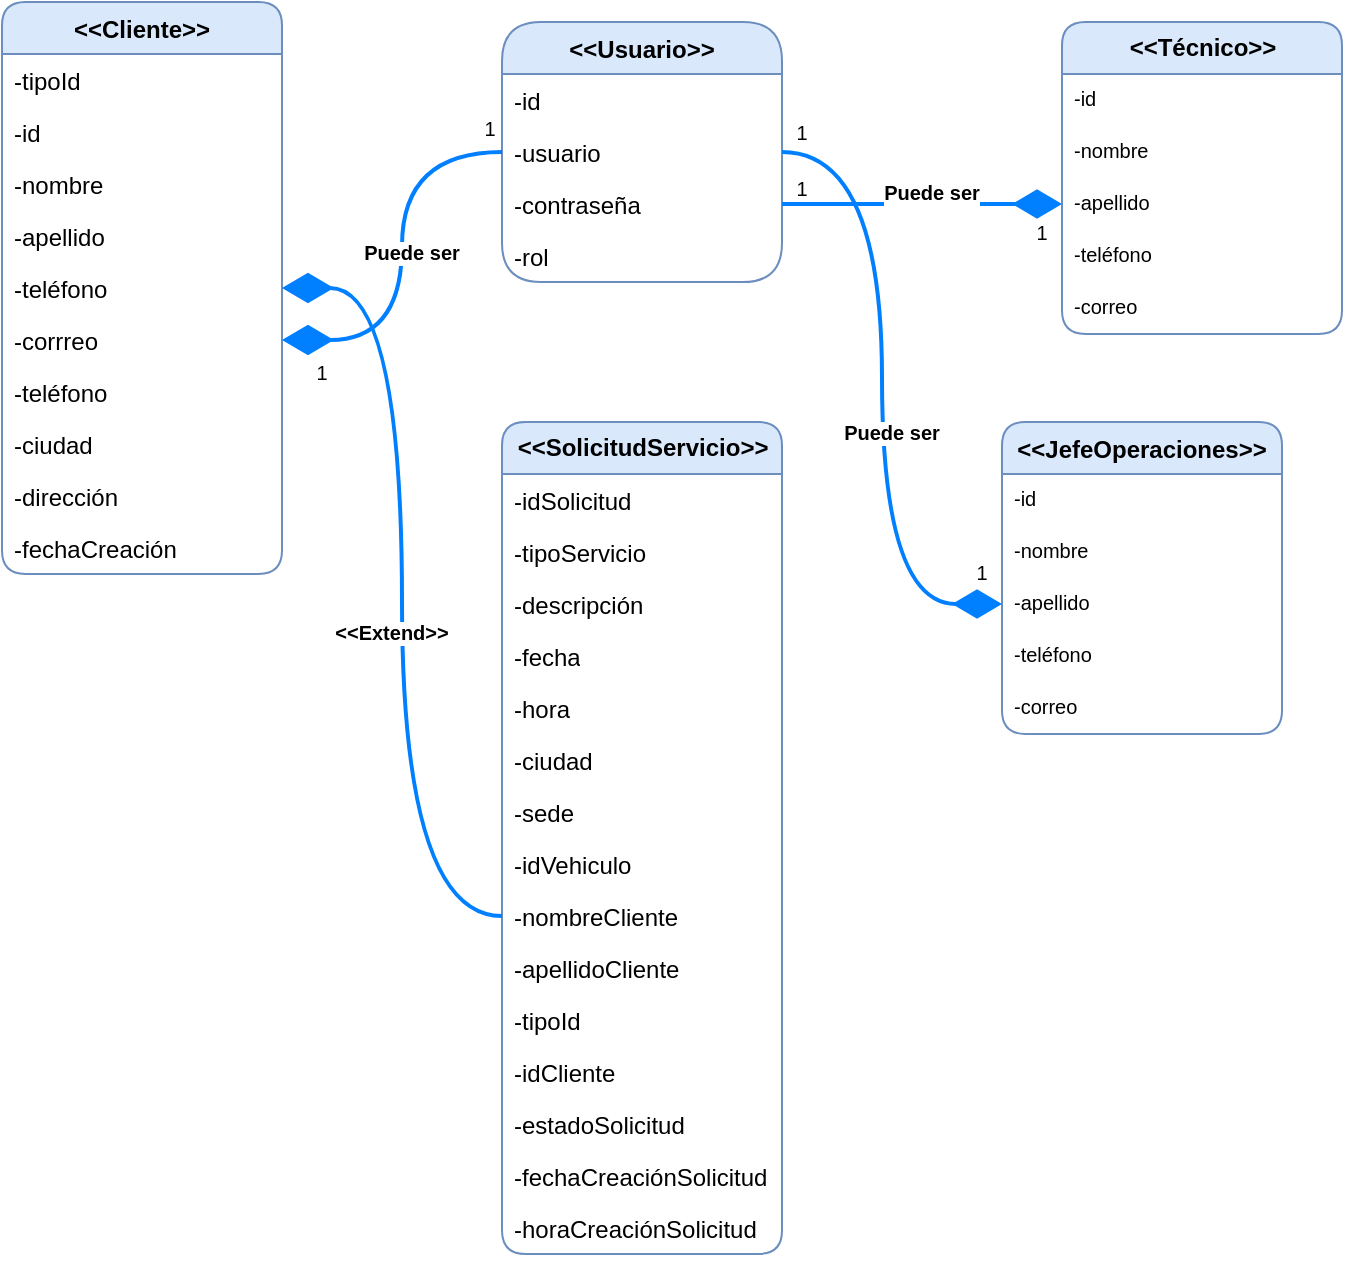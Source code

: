 <mxfile version="20.2.7" type="github"><diagram id="WxZgPyMLXEtj6TzBHhpI" name="Página-1"><mxGraphModel dx="868" dy="396" grid="1" gridSize="10" guides="0" tooltips="1" connect="1" arrows="1" fold="1" page="1" pageScale="1" pageWidth="827" pageHeight="1169" background="none" math="0" shadow="0"><root><mxCell id="0"/><mxCell id="1" parent="0"/><mxCell id="JuVtvxZwjuhmVleojVNO-1" value="&lt;&lt;Cliente&gt;&gt;" style="swimlane;fontStyle=1;childLayout=stackLayout;horizontal=1;startSize=26;fillColor=#dae8fc;horizontalStack=0;resizeParent=1;resizeParentMax=0;resizeLast=0;collapsible=1;marginBottom=0;strokeColor=#6c8ebf;rounded=1;" vertex="1" parent="1"><mxGeometry x="60" y="20" width="140" height="286" as="geometry"><mxRectangle x="290" y="150" width="100" height="30" as="alternateBounds"/></mxGeometry></mxCell><mxCell id="JuVtvxZwjuhmVleojVNO-2" value="-tipoId" style="text;strokeColor=none;fillColor=none;align=left;verticalAlign=top;spacingLeft=4;spacingRight=4;overflow=hidden;rotatable=0;points=[[0,0.5],[1,0.5]];portConstraint=eastwest;rounded=1;" vertex="1" parent="JuVtvxZwjuhmVleojVNO-1"><mxGeometry y="26" width="140" height="26" as="geometry"/></mxCell><mxCell id="JuVtvxZwjuhmVleojVNO-3" value="-id" style="text;strokeColor=none;fillColor=none;align=left;verticalAlign=top;spacingLeft=4;spacingRight=4;overflow=hidden;rotatable=0;points=[[0,0.5],[1,0.5]];portConstraint=eastwest;rounded=1;" vertex="1" parent="JuVtvxZwjuhmVleojVNO-1"><mxGeometry y="52" width="140" height="26" as="geometry"/></mxCell><mxCell id="JuVtvxZwjuhmVleojVNO-4" value="-nombre" style="text;strokeColor=none;fillColor=none;align=left;verticalAlign=top;spacingLeft=4;spacingRight=4;overflow=hidden;rotatable=0;points=[[0,0.5],[1,0.5]];portConstraint=eastwest;rounded=1;" vertex="1" parent="JuVtvxZwjuhmVleojVNO-1"><mxGeometry y="78" width="140" height="26" as="geometry"/></mxCell><mxCell id="JuVtvxZwjuhmVleojVNO-7" value="-apellido" style="text;strokeColor=none;fillColor=none;align=left;verticalAlign=top;spacingLeft=4;spacingRight=4;overflow=hidden;rotatable=0;points=[[0,0.5],[1,0.5]];portConstraint=eastwest;rounded=1;" vertex="1" parent="JuVtvxZwjuhmVleojVNO-1"><mxGeometry y="104" width="140" height="26" as="geometry"/></mxCell><mxCell id="JuVtvxZwjuhmVleojVNO-8" value="-teléfono" style="text;strokeColor=none;fillColor=none;align=left;verticalAlign=top;spacingLeft=4;spacingRight=4;overflow=hidden;rotatable=0;points=[[0,0.5],[1,0.5]];portConstraint=eastwest;rounded=1;" vertex="1" parent="JuVtvxZwjuhmVleojVNO-1"><mxGeometry y="130" width="140" height="26" as="geometry"/></mxCell><mxCell id="JuVtvxZwjuhmVleojVNO-11" value="-corrreo" style="text;strokeColor=none;fillColor=none;align=left;verticalAlign=top;spacingLeft=4;spacingRight=4;overflow=hidden;rotatable=0;points=[[0,0.5],[1,0.5]];portConstraint=eastwest;rounded=1;" vertex="1" parent="JuVtvxZwjuhmVleojVNO-1"><mxGeometry y="156" width="140" height="26" as="geometry"/></mxCell><mxCell id="JuVtvxZwjuhmVleojVNO-13" value="-teléfono" style="text;strokeColor=none;fillColor=none;align=left;verticalAlign=top;spacingLeft=4;spacingRight=4;overflow=hidden;rotatable=0;points=[[0,0.5],[1,0.5]];portConstraint=eastwest;rounded=1;" vertex="1" parent="JuVtvxZwjuhmVleojVNO-1"><mxGeometry y="182" width="140" height="26" as="geometry"/></mxCell><mxCell id="JuVtvxZwjuhmVleojVNO-12" value="-ciudad" style="text;strokeColor=none;fillColor=none;align=left;verticalAlign=top;spacingLeft=4;spacingRight=4;overflow=hidden;rotatable=0;points=[[0,0.5],[1,0.5]];portConstraint=eastwest;rounded=1;" vertex="1" parent="JuVtvxZwjuhmVleojVNO-1"><mxGeometry y="208" width="140" height="26" as="geometry"/></mxCell><mxCell id="JuVtvxZwjuhmVleojVNO-15" value="-dirección" style="text;strokeColor=none;fillColor=none;align=left;verticalAlign=top;spacingLeft=4;spacingRight=4;overflow=hidden;rotatable=0;points=[[0,0.5],[1,0.5]];portConstraint=eastwest;rounded=1;" vertex="1" parent="JuVtvxZwjuhmVleojVNO-1"><mxGeometry y="234" width="140" height="26" as="geometry"/></mxCell><mxCell id="JuVtvxZwjuhmVleojVNO-14" value="-fechaCreación" style="text;strokeColor=none;fillColor=none;align=left;verticalAlign=top;spacingLeft=4;spacingRight=4;overflow=hidden;rotatable=0;points=[[0,0.5],[1,0.5]];portConstraint=eastwest;rounded=1;" vertex="1" parent="JuVtvxZwjuhmVleojVNO-1"><mxGeometry y="260" width="140" height="26" as="geometry"/></mxCell><mxCell id="JuVtvxZwjuhmVleojVNO-16" value="&lt;&lt;Usuario&gt;&gt;" style="swimlane;fontStyle=1;childLayout=stackLayout;horizontal=1;startSize=26;fillColor=#dae8fc;horizontalStack=0;resizeParent=1;resizeParentMax=0;resizeLast=0;collapsible=1;marginBottom=0;strokeColor=#6c8ebf;rounded=1;arcSize=25;" vertex="1" parent="1"><mxGeometry x="310" y="30" width="140" height="130" as="geometry"/></mxCell><mxCell id="JuVtvxZwjuhmVleojVNO-17" value="-id" style="text;strokeColor=none;fillColor=none;align=left;verticalAlign=top;spacingLeft=4;spacingRight=4;overflow=hidden;rotatable=0;points=[[0,0.5],[1,0.5]];portConstraint=eastwest;rounded=1;" vertex="1" parent="JuVtvxZwjuhmVleojVNO-16"><mxGeometry y="26" width="140" height="26" as="geometry"/></mxCell><mxCell id="JuVtvxZwjuhmVleojVNO-19" value="-usuario" style="text;strokeColor=none;fillColor=none;align=left;verticalAlign=top;spacingLeft=4;spacingRight=4;overflow=hidden;rotatable=0;points=[[0,0.5],[1,0.5]];portConstraint=eastwest;rounded=1;" vertex="1" parent="JuVtvxZwjuhmVleojVNO-16"><mxGeometry y="52" width="140" height="26" as="geometry"/></mxCell><mxCell id="JuVtvxZwjuhmVleojVNO-21" value="-contraseña" style="text;strokeColor=none;fillColor=none;align=left;verticalAlign=top;spacingLeft=4;spacingRight=4;overflow=hidden;rotatable=0;points=[[0,0.5],[1,0.5]];portConstraint=eastwest;rounded=1;" vertex="1" parent="JuVtvxZwjuhmVleojVNO-16"><mxGeometry y="78" width="140" height="26" as="geometry"/></mxCell><mxCell id="JuVtvxZwjuhmVleojVNO-31" value="-rol" style="text;strokeColor=none;fillColor=none;align=left;verticalAlign=top;spacingLeft=4;spacingRight=4;overflow=hidden;rotatable=0;points=[[0,0.5],[1,0.5]];portConstraint=eastwest;rounded=1;" vertex="1" parent="JuVtvxZwjuhmVleojVNO-16"><mxGeometry y="104" width="140" height="26" as="geometry"/></mxCell><mxCell id="JuVtvxZwjuhmVleojVNO-26" style="edgeStyle=orthogonalEdgeStyle;rounded=1;orthogonalLoop=1;jettySize=auto;html=1;entryX=1;entryY=0.5;entryDx=0;entryDy=0;startArrow=none;startFill=0;endArrow=diamondThin;endFill=1;endSize=20;strokeColor=#007FFF;strokeWidth=2;curved=1;exitX=0;exitY=0.5;exitDx=0;exitDy=0;" edge="1" parent="1" source="JuVtvxZwjuhmVleojVNO-19" target="JuVtvxZwjuhmVleojVNO-11"><mxGeometry relative="1" as="geometry"><mxPoint x="380" y="160" as="sourcePoint"/></mxGeometry></mxCell><mxCell id="JuVtvxZwjuhmVleojVNO-29" value="1" style="text;html=1;strokeColor=none;fillColor=none;align=center;verticalAlign=middle;whiteSpace=wrap;rounded=0;labelBackgroundColor=default;fontSize=10;" vertex="1" parent="1"><mxGeometry x="284" y="68" width="40" height="30" as="geometry"/></mxCell><mxCell id="JuVtvxZwjuhmVleojVNO-30" value="1" style="text;html=1;strokeColor=none;fillColor=none;align=center;verticalAlign=middle;whiteSpace=wrap;rounded=0;labelBackgroundColor=default;fontSize=10;" vertex="1" parent="1"><mxGeometry x="190" y="190" width="60" height="30" as="geometry"/></mxCell><mxCell id="JuVtvxZwjuhmVleojVNO-32" value="&lt;&lt;JefeOperaciones&gt;&gt;" style="swimlane;fontStyle=1;childLayout=stackLayout;horizontal=1;startSize=26;fillColor=#dae8fc;horizontalStack=0;resizeParent=1;resizeParentMax=0;resizeLast=0;collapsible=1;marginBottom=0;rounded=1;labelBackgroundColor=none;fontSize=12;strokeColor=#6c8ebf;" vertex="1" parent="1"><mxGeometry x="560" y="230" width="140" height="156" as="geometry"/></mxCell><mxCell id="JuVtvxZwjuhmVleojVNO-33" value="-id" style="text;strokeColor=none;fillColor=none;align=left;verticalAlign=top;spacingLeft=4;spacingRight=4;overflow=hidden;rotatable=0;points=[[0,0.5],[1,0.5]];portConstraint=eastwest;rounded=1;labelBackgroundColor=default;fontSize=10;" vertex="1" parent="JuVtvxZwjuhmVleojVNO-32"><mxGeometry y="26" width="140" height="26" as="geometry"/></mxCell><mxCell id="JuVtvxZwjuhmVleojVNO-34" value="-nombre" style="text;strokeColor=none;fillColor=none;align=left;verticalAlign=top;spacingLeft=4;spacingRight=4;overflow=hidden;rotatable=0;points=[[0,0.5],[1,0.5]];portConstraint=eastwest;rounded=1;labelBackgroundColor=default;fontSize=10;" vertex="1" parent="JuVtvxZwjuhmVleojVNO-32"><mxGeometry y="52" width="140" height="26" as="geometry"/></mxCell><mxCell id="JuVtvxZwjuhmVleojVNO-35" value="-apellido" style="text;strokeColor=none;fillColor=none;align=left;verticalAlign=top;spacingLeft=4;spacingRight=4;overflow=hidden;rotatable=0;points=[[0,0.5],[1,0.5]];portConstraint=eastwest;rounded=1;labelBackgroundColor=default;fontSize=10;" vertex="1" parent="JuVtvxZwjuhmVleojVNO-32"><mxGeometry y="78" width="140" height="26" as="geometry"/></mxCell><mxCell id="JuVtvxZwjuhmVleojVNO-50" value="-teléfono" style="text;strokeColor=none;fillColor=none;align=left;verticalAlign=top;spacingLeft=4;spacingRight=4;overflow=hidden;rotatable=0;points=[[0,0.5],[1,0.5]];portConstraint=eastwest;rounded=1;labelBackgroundColor=default;fontSize=10;" vertex="1" parent="JuVtvxZwjuhmVleojVNO-32"><mxGeometry y="104" width="140" height="26" as="geometry"/></mxCell><mxCell id="JuVtvxZwjuhmVleojVNO-51" value="-correo" style="text;strokeColor=none;fillColor=none;align=left;verticalAlign=top;spacingLeft=4;spacingRight=4;overflow=hidden;rotatable=0;points=[[0,0.5],[1,0.5]];portConstraint=eastwest;rounded=1;labelBackgroundColor=default;fontSize=10;" vertex="1" parent="JuVtvxZwjuhmVleojVNO-32"><mxGeometry y="130" width="140" height="26" as="geometry"/></mxCell><mxCell id="JuVtvxZwjuhmVleojVNO-28" value="Puede ser" style="rounded=1;fontSize=10;strokeColor=none;fillColor=none;fontStyle=1;labelBackgroundColor=default;html=1;whiteSpace=wrap;" vertex="1" parent="1"><mxGeometry x="230" y="130" width="70" height="30" as="geometry"/></mxCell><mxCell id="JuVtvxZwjuhmVleojVNO-54" style="edgeStyle=orthogonalEdgeStyle;curved=1;rounded=1;orthogonalLoop=1;jettySize=auto;html=1;exitX=1;exitY=0.5;exitDx=0;exitDy=0;fontSize=10;endArrow=diamondThin;endFill=1;endSize=19;strokeColor=#007FFF;strokeWidth=2;entryX=0;entryY=0.5;entryDx=0;entryDy=0;" edge="1" parent="1" source="JuVtvxZwjuhmVleojVNO-19" target="JuVtvxZwjuhmVleojVNO-35"><mxGeometry relative="1" as="geometry"><mxPoint x="530" y="230" as="targetPoint"/></mxGeometry></mxCell><mxCell id="JuVtvxZwjuhmVleojVNO-55" value="Puede ser" style="rounded=1;fontSize=10;strokeColor=none;fillColor=none;fontStyle=1;labelBackgroundColor=default;html=1;whiteSpace=wrap;" vertex="1" parent="1"><mxGeometry x="470" y="220" width="70" height="30" as="geometry"/></mxCell><mxCell id="JuVtvxZwjuhmVleojVNO-59" value="&lt;b&gt;&lt;font style=&quot;font-size: 12px;&quot;&gt;&amp;lt;&amp;lt;Técnico&amp;gt;&amp;gt;&lt;/font&gt;&lt;/b&gt;" style="swimlane;fontStyle=0;childLayout=stackLayout;horizontal=1;startSize=26;fillColor=#dae8fc;horizontalStack=0;resizeParent=1;resizeParentMax=0;resizeLast=0;collapsible=1;marginBottom=0;rounded=1;labelBackgroundColor=none;fontSize=10;strokeColor=#6c8ebf;html=1;" vertex="1" parent="1"><mxGeometry x="590" y="30" width="140" height="156" as="geometry"/></mxCell><mxCell id="JuVtvxZwjuhmVleojVNO-60" value="-id" style="text;strokeColor=none;fillColor=none;align=left;verticalAlign=top;spacingLeft=4;spacingRight=4;overflow=hidden;rotatable=0;points=[[0,0.5],[1,0.5]];portConstraint=eastwest;rounded=1;labelBackgroundColor=none;fontSize=10;html=1;" vertex="1" parent="JuVtvxZwjuhmVleojVNO-59"><mxGeometry y="26" width="140" height="26" as="geometry"/></mxCell><mxCell id="JuVtvxZwjuhmVleojVNO-61" value="-nombre" style="text;strokeColor=none;fillColor=none;align=left;verticalAlign=top;spacingLeft=4;spacingRight=4;overflow=hidden;rotatable=0;points=[[0,0.5],[1,0.5]];portConstraint=eastwest;rounded=1;labelBackgroundColor=none;fontSize=10;html=1;" vertex="1" parent="JuVtvxZwjuhmVleojVNO-59"><mxGeometry y="52" width="140" height="26" as="geometry"/></mxCell><mxCell id="JuVtvxZwjuhmVleojVNO-62" value="-apellido" style="text;strokeColor=none;fillColor=none;align=left;verticalAlign=top;spacingLeft=4;spacingRight=4;overflow=hidden;rotatable=0;points=[[0,0.5],[1,0.5]];portConstraint=eastwest;rounded=1;labelBackgroundColor=none;fontSize=10;html=1;" vertex="1" parent="JuVtvxZwjuhmVleojVNO-59"><mxGeometry y="78" width="140" height="26" as="geometry"/></mxCell><mxCell id="JuVtvxZwjuhmVleojVNO-63" value="-teléfono" style="text;strokeColor=none;fillColor=none;align=left;verticalAlign=top;spacingLeft=4;spacingRight=4;overflow=hidden;rotatable=0;points=[[0,0.5],[1,0.5]];portConstraint=eastwest;rounded=1;labelBackgroundColor=none;fontSize=10;html=1;" vertex="1" parent="JuVtvxZwjuhmVleojVNO-59"><mxGeometry y="104" width="140" height="26" as="geometry"/></mxCell><mxCell id="JuVtvxZwjuhmVleojVNO-64" value="-correo" style="text;strokeColor=none;fillColor=none;align=left;verticalAlign=top;spacingLeft=4;spacingRight=4;overflow=hidden;rotatable=0;points=[[0,0.5],[1,0.5]];portConstraint=eastwest;rounded=1;labelBackgroundColor=none;fontSize=10;html=1;" vertex="1" parent="JuVtvxZwjuhmVleojVNO-59"><mxGeometry y="130" width="140" height="26" as="geometry"/></mxCell><mxCell id="JuVtvxZwjuhmVleojVNO-65" style="edgeStyle=orthogonalEdgeStyle;curved=1;rounded=1;orthogonalLoop=1;jettySize=auto;html=1;exitX=1;exitY=0.5;exitDx=0;exitDy=0;entryX=0;entryY=0.5;entryDx=0;entryDy=0;fontSize=12;endArrow=diamondThin;endFill=1;endSize=19;strokeColor=#007FFF;strokeWidth=2;" edge="1" parent="1" source="JuVtvxZwjuhmVleojVNO-21" target="JuVtvxZwjuhmVleojVNO-62"><mxGeometry relative="1" as="geometry"/></mxCell><mxCell id="JuVtvxZwjuhmVleojVNO-70" value="Puede ser" style="rounded=1;fontSize=10;strokeColor=none;fillColor=none;fontStyle=1;labelBackgroundColor=default;html=1;whiteSpace=wrap;" vertex="1" parent="1"><mxGeometry x="490" y="100" width="70" height="30" as="geometry"/></mxCell><mxCell id="JuVtvxZwjuhmVleojVNO-73" value="&lt;b&gt;&amp;lt;&amp;lt;SolicitudServicio&amp;gt;&amp;gt;&lt;/b&gt;" style="swimlane;fontStyle=0;childLayout=stackLayout;horizontal=1;startSize=26;fillColor=#dae8fc;horizontalStack=0;resizeParent=1;resizeParentMax=0;resizeLast=0;collapsible=1;marginBottom=0;rounded=1;labelBackgroundColor=none;fontSize=12;strokeColor=#6c8ebf;html=1;" vertex="1" parent="1"><mxGeometry x="310" y="230" width="140" height="416" as="geometry"/></mxCell><mxCell id="JuVtvxZwjuhmVleojVNO-74" value="-idSolicitud" style="text;strokeColor=none;fillColor=none;align=left;verticalAlign=top;spacingLeft=4;spacingRight=4;overflow=hidden;rotatable=0;points=[[0,0.5],[1,0.5]];portConstraint=eastwest;rounded=1;labelBackgroundColor=none;fontSize=12;html=1;" vertex="1" parent="JuVtvxZwjuhmVleojVNO-73"><mxGeometry y="26" width="140" height="26" as="geometry"/></mxCell><mxCell id="JuVtvxZwjuhmVleojVNO-75" value="-tipoServicio" style="text;strokeColor=none;fillColor=none;align=left;verticalAlign=top;spacingLeft=4;spacingRight=4;overflow=hidden;rotatable=0;points=[[0,0.5],[1,0.5]];portConstraint=eastwest;rounded=1;labelBackgroundColor=none;fontSize=12;html=1;" vertex="1" parent="JuVtvxZwjuhmVleojVNO-73"><mxGeometry y="52" width="140" height="26" as="geometry"/></mxCell><mxCell id="JuVtvxZwjuhmVleojVNO-76" value="-descripción" style="text;strokeColor=none;fillColor=none;align=left;verticalAlign=top;spacingLeft=4;spacingRight=4;overflow=hidden;rotatable=0;points=[[0,0.5],[1,0.5]];portConstraint=eastwest;rounded=1;labelBackgroundColor=none;fontSize=12;html=1;" vertex="1" parent="JuVtvxZwjuhmVleojVNO-73"><mxGeometry y="78" width="140" height="26" as="geometry"/></mxCell><mxCell id="JuVtvxZwjuhmVleojVNO-101" value="-fecha" style="text;strokeColor=none;fillColor=none;align=left;verticalAlign=top;spacingLeft=4;spacingRight=4;overflow=hidden;rotatable=0;points=[[0,0.5],[1,0.5]];portConstraint=eastwest;rounded=1;labelBackgroundColor=none;fontSize=12;html=1;" vertex="1" parent="JuVtvxZwjuhmVleojVNO-73"><mxGeometry y="104" width="140" height="26" as="geometry"/></mxCell><mxCell id="JuVtvxZwjuhmVleojVNO-102" value="-hora" style="text;strokeColor=none;fillColor=none;align=left;verticalAlign=top;spacingLeft=4;spacingRight=4;overflow=hidden;rotatable=0;points=[[0,0.5],[1,0.5]];portConstraint=eastwest;rounded=1;labelBackgroundColor=none;fontSize=12;html=1;" vertex="1" parent="JuVtvxZwjuhmVleojVNO-73"><mxGeometry y="130" width="140" height="26" as="geometry"/></mxCell><mxCell id="JuVtvxZwjuhmVleojVNO-96" value="-ciudad" style="text;strokeColor=none;fillColor=none;align=left;verticalAlign=top;spacingLeft=4;spacingRight=4;overflow=hidden;rotatable=0;points=[[0,0.5],[1,0.5]];portConstraint=eastwest;rounded=1;labelBackgroundColor=none;fontSize=12;html=1;" vertex="1" parent="JuVtvxZwjuhmVleojVNO-73"><mxGeometry y="156" width="140" height="26" as="geometry"/></mxCell><mxCell id="JuVtvxZwjuhmVleojVNO-105" value="-sede" style="text;strokeColor=none;fillColor=none;align=left;verticalAlign=top;spacingLeft=4;spacingRight=4;overflow=hidden;rotatable=0;points=[[0,0.5],[1,0.5]];portConstraint=eastwest;rounded=1;labelBackgroundColor=none;fontSize=12;html=1;" vertex="1" parent="JuVtvxZwjuhmVleojVNO-73"><mxGeometry y="182" width="140" height="26" as="geometry"/></mxCell><mxCell id="JuVtvxZwjuhmVleojVNO-104" value="-idVehiculo" style="text;strokeColor=none;fillColor=none;align=left;verticalAlign=top;spacingLeft=4;spacingRight=4;overflow=hidden;rotatable=0;points=[[0,0.5],[1,0.5]];portConstraint=eastwest;rounded=1;labelBackgroundColor=none;fontSize=12;html=1;" vertex="1" parent="JuVtvxZwjuhmVleojVNO-73"><mxGeometry y="208" width="140" height="26" as="geometry"/></mxCell><mxCell id="JuVtvxZwjuhmVleojVNO-80" value="-nombreCliente" style="text;strokeColor=none;fillColor=none;align=left;verticalAlign=top;spacingLeft=4;spacingRight=4;overflow=hidden;rotatable=0;points=[[0,0.5],[1,0.5]];portConstraint=eastwest;rounded=1;labelBackgroundColor=none;fontSize=12;html=1;" vertex="1" parent="JuVtvxZwjuhmVleojVNO-73"><mxGeometry y="234" width="140" height="26" as="geometry"/></mxCell><mxCell id="JuVtvxZwjuhmVleojVNO-81" value="-apellidoCliente" style="text;strokeColor=none;fillColor=none;align=left;verticalAlign=top;spacingLeft=4;spacingRight=4;overflow=hidden;rotatable=0;points=[[0,0.5],[1,0.5]];portConstraint=eastwest;rounded=1;labelBackgroundColor=none;fontSize=12;html=1;" vertex="1" parent="JuVtvxZwjuhmVleojVNO-73"><mxGeometry y="260" width="140" height="26" as="geometry"/></mxCell><mxCell id="JuVtvxZwjuhmVleojVNO-82" value="-tipoId" style="text;strokeColor=none;fillColor=none;align=left;verticalAlign=top;spacingLeft=4;spacingRight=4;overflow=hidden;rotatable=0;points=[[0,0.5],[1,0.5]];portConstraint=eastwest;rounded=1;labelBackgroundColor=none;fontSize=12;html=1;" vertex="1" parent="JuVtvxZwjuhmVleojVNO-73"><mxGeometry y="286" width="140" height="26" as="geometry"/></mxCell><mxCell id="JuVtvxZwjuhmVleojVNO-83" value="-idCliente" style="text;strokeColor=none;fillColor=none;align=left;verticalAlign=top;spacingLeft=4;spacingRight=4;overflow=hidden;rotatable=0;points=[[0,0.5],[1,0.5]];portConstraint=eastwest;rounded=1;labelBackgroundColor=none;fontSize=12;html=1;" vertex="1" parent="JuVtvxZwjuhmVleojVNO-73"><mxGeometry y="312" width="140" height="26" as="geometry"/></mxCell><mxCell id="JuVtvxZwjuhmVleojVNO-93" value="-estadoSolicitud" style="text;strokeColor=none;fillColor=none;align=left;verticalAlign=top;spacingLeft=4;spacingRight=4;overflow=hidden;rotatable=0;points=[[0,0.5],[1,0.5]];portConstraint=eastwest;rounded=1;labelBackgroundColor=none;fontSize=12;html=1;" vertex="1" parent="JuVtvxZwjuhmVleojVNO-73"><mxGeometry y="338" width="140" height="26" as="geometry"/></mxCell><mxCell id="JuVtvxZwjuhmVleojVNO-92" value="-fechaCreaciónSolicitud" style="text;strokeColor=none;fillColor=none;align=left;verticalAlign=top;spacingLeft=4;spacingRight=4;overflow=hidden;rotatable=0;points=[[0,0.5],[1,0.5]];portConstraint=eastwest;rounded=1;labelBackgroundColor=none;fontSize=12;html=1;" vertex="1" parent="JuVtvxZwjuhmVleojVNO-73"><mxGeometry y="364" width="140" height="26" as="geometry"/></mxCell><mxCell id="JuVtvxZwjuhmVleojVNO-89" value="-horaCreaciónSolicitud" style="text;strokeColor=none;fillColor=none;align=left;verticalAlign=top;spacingLeft=4;spacingRight=4;overflow=hidden;rotatable=0;points=[[0,0.5],[1,0.5]];portConstraint=eastwest;rounded=1;labelBackgroundColor=none;fontSize=12;html=1;" vertex="1" parent="JuVtvxZwjuhmVleojVNO-73"><mxGeometry y="390" width="140" height="26" as="geometry"/></mxCell><mxCell id="JuVtvxZwjuhmVleojVNO-84" value="1" style="text;html=1;strokeColor=none;fillColor=none;align=center;verticalAlign=middle;whiteSpace=wrap;rounded=0;labelBackgroundColor=default;fontSize=10;" vertex="1" parent="1"><mxGeometry x="440" y="70" width="40" height="30" as="geometry"/></mxCell><mxCell id="JuVtvxZwjuhmVleojVNO-85" value="1" style="text;html=1;strokeColor=none;fillColor=none;align=center;verticalAlign=middle;whiteSpace=wrap;rounded=0;labelBackgroundColor=default;fontSize=10;" vertex="1" parent="1"><mxGeometry x="530" y="290" width="40" height="30" as="geometry"/></mxCell><mxCell id="JuVtvxZwjuhmVleojVNO-86" value="1" style="text;html=1;strokeColor=none;fillColor=none;align=center;verticalAlign=middle;whiteSpace=wrap;rounded=0;labelBackgroundColor=default;fontSize=10;" vertex="1" parent="1"><mxGeometry x="440" y="98" width="40" height="30" as="geometry"/></mxCell><mxCell id="JuVtvxZwjuhmVleojVNO-87" value="1" style="text;html=1;strokeColor=none;fillColor=none;align=center;verticalAlign=middle;whiteSpace=wrap;rounded=0;labelBackgroundColor=default;fontSize=10;" vertex="1" parent="1"><mxGeometry x="560" y="120" width="40" height="30" as="geometry"/></mxCell><mxCell id="JuVtvxZwjuhmVleojVNO-99" style="edgeStyle=orthogonalEdgeStyle;curved=1;rounded=1;orthogonalLoop=1;jettySize=auto;html=1;exitX=0;exitY=0.5;exitDx=0;exitDy=0;fontSize=12;startArrow=none;startFill=0;endArrow=diamondThin;endFill=1;endSize=20;strokeColor=#007FFF;strokeWidth=2;entryX=1;entryY=0.5;entryDx=0;entryDy=0;" edge="1" parent="1" source="JuVtvxZwjuhmVleojVNO-80" target="JuVtvxZwjuhmVleojVNO-8"><mxGeometry relative="1" as="geometry"/></mxCell><mxCell id="JuVtvxZwjuhmVleojVNO-106" value="&amp;lt;&amp;lt;Extend&amp;gt;&amp;gt;" style="rounded=1;fontSize=10;strokeColor=none;fillColor=none;fontStyle=1;labelBackgroundColor=default;html=1;whiteSpace=wrap;" vertex="1" parent="1"><mxGeometry x="220" y="320" width="70" height="30" as="geometry"/></mxCell></root></mxGraphModel></diagram></mxfile>